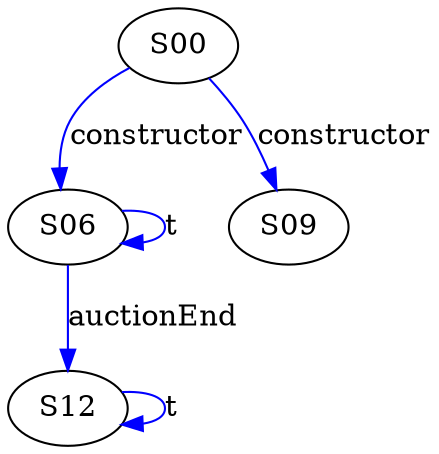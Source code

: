 digraph {

S00->S06 [label="constructor", style="", color="blue"]
S00->S09 [label="constructor", style="", color="blue"]
S06->S06 [label="t", style="", color="blue"]
S06->S12 [label="auctionEnd", style="", color="blue"]
S12->S12 [label="t", style="", color="blue"]
}
